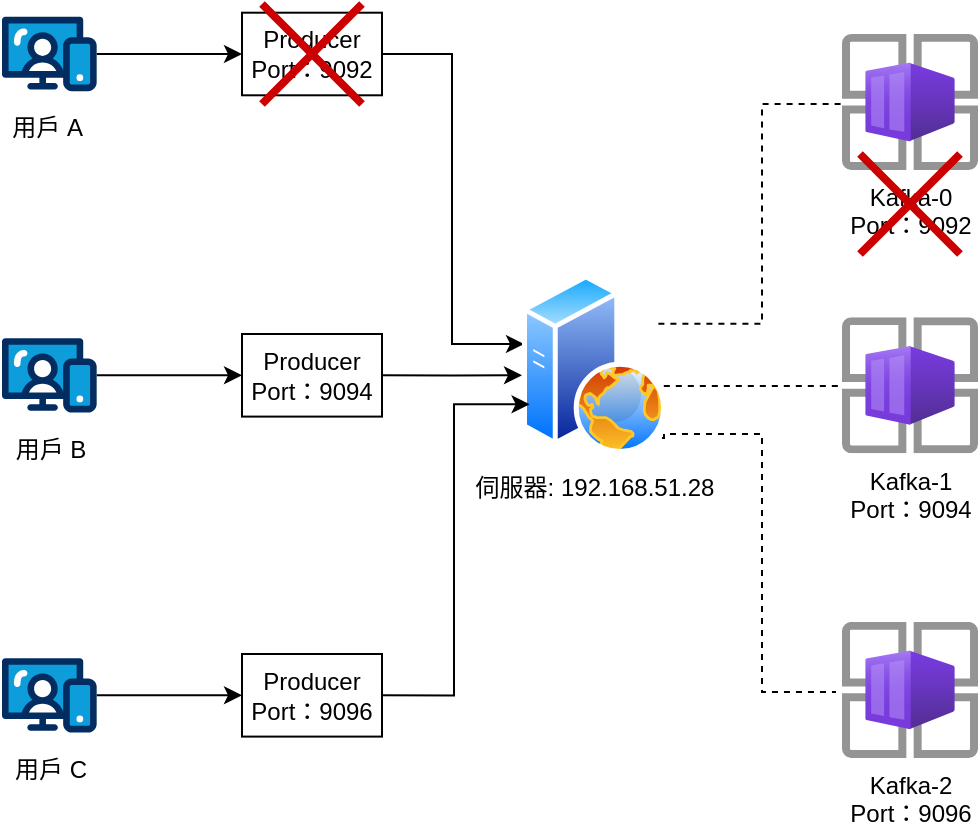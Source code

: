 <mxfile version="24.7.5">
  <diagram name="第 1 页" id="XXmtkylyyddY4V247Yhy">
    <mxGraphModel dx="1434" dy="844" grid="1" gridSize="10" guides="1" tooltips="1" connect="1" arrows="1" fold="1" page="1" pageScale="1" pageWidth="1169" pageHeight="827" math="0" shadow="0">
      <root>
        <mxCell id="0" />
        <mxCell id="1" parent="0" />
        <mxCell id="1QkeD9lGPXieRPBgmQNt-25" style="edgeStyle=orthogonalEdgeStyle;rounded=0;orthogonalLoop=1;jettySize=auto;html=1;entryX=0;entryY=0.5;entryDx=0;entryDy=0;" edge="1" parent="1" source="1QkeD9lGPXieRPBgmQNt-26" target="1QkeD9lGPXieRPBgmQNt-29">
          <mxGeometry relative="1" as="geometry" />
        </mxCell>
        <mxCell id="1QkeD9lGPXieRPBgmQNt-26" value="用戶 A&amp;nbsp;" style="verticalLabelPosition=bottom;aspect=fixed;html=1;shape=mxgraph.salesforce.web;" vertex="1" parent="1">
          <mxGeometry x="220" y="181.3" width="47.34" height="37.4" as="geometry" />
        </mxCell>
        <mxCell id="1QkeD9lGPXieRPBgmQNt-28" style="edgeStyle=orthogonalEdgeStyle;rounded=0;orthogonalLoop=1;jettySize=auto;html=1;exitX=1;exitY=0.5;exitDx=0;exitDy=0;entryX=0.014;entryY=0.389;entryDx=0;entryDy=0;entryPerimeter=0;" edge="1" parent="1" source="1QkeD9lGPXieRPBgmQNt-29" target="1QkeD9lGPXieRPBgmQNt-31">
          <mxGeometry relative="1" as="geometry">
            <mxPoint x="480" y="200" as="targetPoint" />
          </mxGeometry>
        </mxCell>
        <mxCell id="1QkeD9lGPXieRPBgmQNt-29" value="Producer&lt;div&gt;Port：9092&lt;/div&gt;" style="rounded=0;whiteSpace=wrap;html=1;" vertex="1" parent="1">
          <mxGeometry x="340" y="179.35" width="70" height="41.3" as="geometry" />
        </mxCell>
        <mxCell id="1QkeD9lGPXieRPBgmQNt-30" style="edgeStyle=orthogonalEdgeStyle;rounded=0;orthogonalLoop=1;jettySize=auto;html=1;endArrow=none;endFill=0;dashed=1;" edge="1" parent="1" source="1QkeD9lGPXieRPBgmQNt-31" target="1QkeD9lGPXieRPBgmQNt-41">
          <mxGeometry relative="1" as="geometry">
            <Array as="points">
              <mxPoint x="580" y="366" />
              <mxPoint x="580" y="366" />
            </Array>
          </mxGeometry>
        </mxCell>
        <mxCell id="1QkeD9lGPXieRPBgmQNt-31" value="伺服器: 192.168.51.28" style="image;aspect=fixed;perimeter=ellipsePerimeter;html=1;align=center;shadow=0;dashed=0;spacingTop=3;image=img/lib/active_directory/web_server.svg;" vertex="1" parent="1">
          <mxGeometry x="480" y="310" width="72" height="90" as="geometry" />
        </mxCell>
        <mxCell id="1QkeD9lGPXieRPBgmQNt-32" style="edgeStyle=orthogonalEdgeStyle;rounded=0;orthogonalLoop=1;jettySize=auto;html=1;entryX=0;entryY=0.5;entryDx=0;entryDy=0;" edge="1" parent="1" source="1QkeD9lGPXieRPBgmQNt-33" target="1QkeD9lGPXieRPBgmQNt-35">
          <mxGeometry relative="1" as="geometry" />
        </mxCell>
        <mxCell id="1QkeD9lGPXieRPBgmQNt-33" value="用戶 B" style="verticalLabelPosition=bottom;aspect=fixed;html=1;shape=mxgraph.salesforce.web;" vertex="1" parent="1">
          <mxGeometry x="220" y="341.95" width="47.34" height="37.4" as="geometry" />
        </mxCell>
        <mxCell id="1QkeD9lGPXieRPBgmQNt-34" style="edgeStyle=orthogonalEdgeStyle;rounded=0;orthogonalLoop=1;jettySize=auto;html=1;exitX=1;exitY=0.5;exitDx=0;exitDy=0;" edge="1" parent="1" source="1QkeD9lGPXieRPBgmQNt-35">
          <mxGeometry relative="1" as="geometry">
            <mxPoint x="480" y="360.65" as="targetPoint" />
          </mxGeometry>
        </mxCell>
        <mxCell id="1QkeD9lGPXieRPBgmQNt-35" value="Producer&lt;div&gt;Port：9094&lt;/div&gt;" style="rounded=0;whiteSpace=wrap;html=1;" vertex="1" parent="1">
          <mxGeometry x="340" y="340" width="70" height="41.3" as="geometry" />
        </mxCell>
        <mxCell id="1QkeD9lGPXieRPBgmQNt-36" style="edgeStyle=orthogonalEdgeStyle;rounded=0;orthogonalLoop=1;jettySize=auto;html=1;entryX=0;entryY=0.5;entryDx=0;entryDy=0;" edge="1" parent="1" source="1QkeD9lGPXieRPBgmQNt-37" target="1QkeD9lGPXieRPBgmQNt-39">
          <mxGeometry relative="1" as="geometry" />
        </mxCell>
        <mxCell id="1QkeD9lGPXieRPBgmQNt-37" value="用戶 C" style="verticalLabelPosition=bottom;aspect=fixed;html=1;shape=mxgraph.salesforce.web;" vertex="1" parent="1">
          <mxGeometry x="220" y="501.95" width="47.34" height="37.4" as="geometry" />
        </mxCell>
        <mxCell id="1QkeD9lGPXieRPBgmQNt-38" style="edgeStyle=orthogonalEdgeStyle;rounded=0;orthogonalLoop=1;jettySize=auto;html=1;exitX=1;exitY=0.5;exitDx=0;exitDy=0;entryX=0;entryY=0.75;entryDx=0;entryDy=0;" edge="1" parent="1" source="1QkeD9lGPXieRPBgmQNt-39" target="1QkeD9lGPXieRPBgmQNt-31">
          <mxGeometry relative="1" as="geometry">
            <mxPoint x="480" y="520.65" as="targetPoint" />
            <Array as="points">
              <mxPoint x="446" y="521" />
              <mxPoint x="446" y="375" />
            </Array>
          </mxGeometry>
        </mxCell>
        <mxCell id="1QkeD9lGPXieRPBgmQNt-39" value="Producer&lt;div&gt;Port：9096&lt;/div&gt;" style="rounded=0;whiteSpace=wrap;html=1;" vertex="1" parent="1">
          <mxGeometry x="340" y="500" width="70" height="41.3" as="geometry" />
        </mxCell>
        <mxCell id="1QkeD9lGPXieRPBgmQNt-40" value="Kafka-0&lt;div&gt;Port：9092&lt;/div&gt;" style="image;aspect=fixed;html=1;points=[];align=center;fontSize=12;image=img/lib/azure2/other/Container_App_Environments.svg;" vertex="1" parent="1">
          <mxGeometry x="640" y="190" width="68" height="68" as="geometry" />
        </mxCell>
        <mxCell id="1QkeD9lGPXieRPBgmQNt-41" value="Kafka-1&lt;div&gt;Port：9094&lt;/div&gt;" style="image;aspect=fixed;html=1;points=[];align=center;fontSize=12;image=img/lib/azure2/other/Container_App_Environments.svg;" vertex="1" parent="1">
          <mxGeometry x="640" y="331.65" width="68" height="68" as="geometry" />
        </mxCell>
        <mxCell id="1QkeD9lGPXieRPBgmQNt-42" value="Kafka-2&lt;div&gt;Port：9096&lt;/div&gt;" style="image;aspect=fixed;html=1;points=[];align=center;fontSize=12;image=img/lib/azure2/other/Container_App_Environments.svg;" vertex="1" parent="1">
          <mxGeometry x="640" y="483.95" width="68" height="68" as="geometry" />
        </mxCell>
        <mxCell id="1QkeD9lGPXieRPBgmQNt-43" style="edgeStyle=orthogonalEdgeStyle;rounded=0;orthogonalLoop=1;jettySize=auto;html=1;entryX=0.015;entryY=0.515;entryDx=0;entryDy=0;dashed=1;endArrow=none;endFill=0;exitX=1;exitY=0.25;exitDx=0;exitDy=0;entryPerimeter=0;" edge="1" parent="1" source="1QkeD9lGPXieRPBgmQNt-31" target="1QkeD9lGPXieRPBgmQNt-40">
          <mxGeometry relative="1" as="geometry">
            <mxPoint x="718" y="235" as="sourcePoint" />
            <mxPoint x="840" y="365" as="targetPoint" />
            <Array as="points">
              <mxPoint x="600" y="335" />
              <mxPoint x="600" y="225" />
            </Array>
          </mxGeometry>
        </mxCell>
        <mxCell id="1QkeD9lGPXieRPBgmQNt-44" style="edgeStyle=orthogonalEdgeStyle;rounded=0;orthogonalLoop=1;jettySize=auto;html=1;entryX=-0.044;entryY=0.515;entryDx=0;entryDy=0;dashed=1;endArrow=none;endFill=0;entryPerimeter=0;exitX=0.972;exitY=0.911;exitDx=0;exitDy=0;exitPerimeter=0;" edge="1" parent="1" source="1QkeD9lGPXieRPBgmQNt-31" target="1QkeD9lGPXieRPBgmQNt-42">
          <mxGeometry relative="1" as="geometry">
            <mxPoint x="551" y="364" as="sourcePoint" />
            <mxPoint x="651" y="235" as="targetPoint" />
            <Array as="points">
              <mxPoint x="551" y="392" />
              <mxPoint x="551" y="390" />
              <mxPoint x="600" y="390" />
              <mxPoint x="600" y="519" />
            </Array>
          </mxGeometry>
        </mxCell>
        <mxCell id="1QkeD9lGPXieRPBgmQNt-45" value="" style="endArrow=none;html=1;rounded=0;strokeWidth=4;strokeColor=#CC0000;" edge="1" parent="1">
          <mxGeometry width="50" height="50" relative="1" as="geometry">
            <mxPoint x="350" y="225" as="sourcePoint" />
            <mxPoint x="400" y="175" as="targetPoint" />
          </mxGeometry>
        </mxCell>
        <mxCell id="1QkeD9lGPXieRPBgmQNt-46" value="" style="endArrow=none;html=1;rounded=0;strokeWidth=4;strokeColor=#CC0000;" edge="1" parent="1">
          <mxGeometry width="50" height="50" relative="1" as="geometry">
            <mxPoint x="400" y="225" as="sourcePoint" />
            <mxPoint x="350" y="175" as="targetPoint" />
          </mxGeometry>
        </mxCell>
        <mxCell id="1QkeD9lGPXieRPBgmQNt-47" value="" style="endArrow=none;html=1;rounded=0;strokeWidth=4;strokeColor=#CC0000;" edge="1" parent="1">
          <mxGeometry width="50" height="50" relative="1" as="geometry">
            <mxPoint x="649" y="300" as="sourcePoint" />
            <mxPoint x="699" y="250" as="targetPoint" />
          </mxGeometry>
        </mxCell>
        <mxCell id="1QkeD9lGPXieRPBgmQNt-48" value="" style="endArrow=none;html=1;rounded=0;strokeWidth=4;strokeColor=#CC0000;" edge="1" parent="1">
          <mxGeometry width="50" height="50" relative="1" as="geometry">
            <mxPoint x="699" y="300" as="sourcePoint" />
            <mxPoint x="649" y="250" as="targetPoint" />
          </mxGeometry>
        </mxCell>
      </root>
    </mxGraphModel>
  </diagram>
</mxfile>
